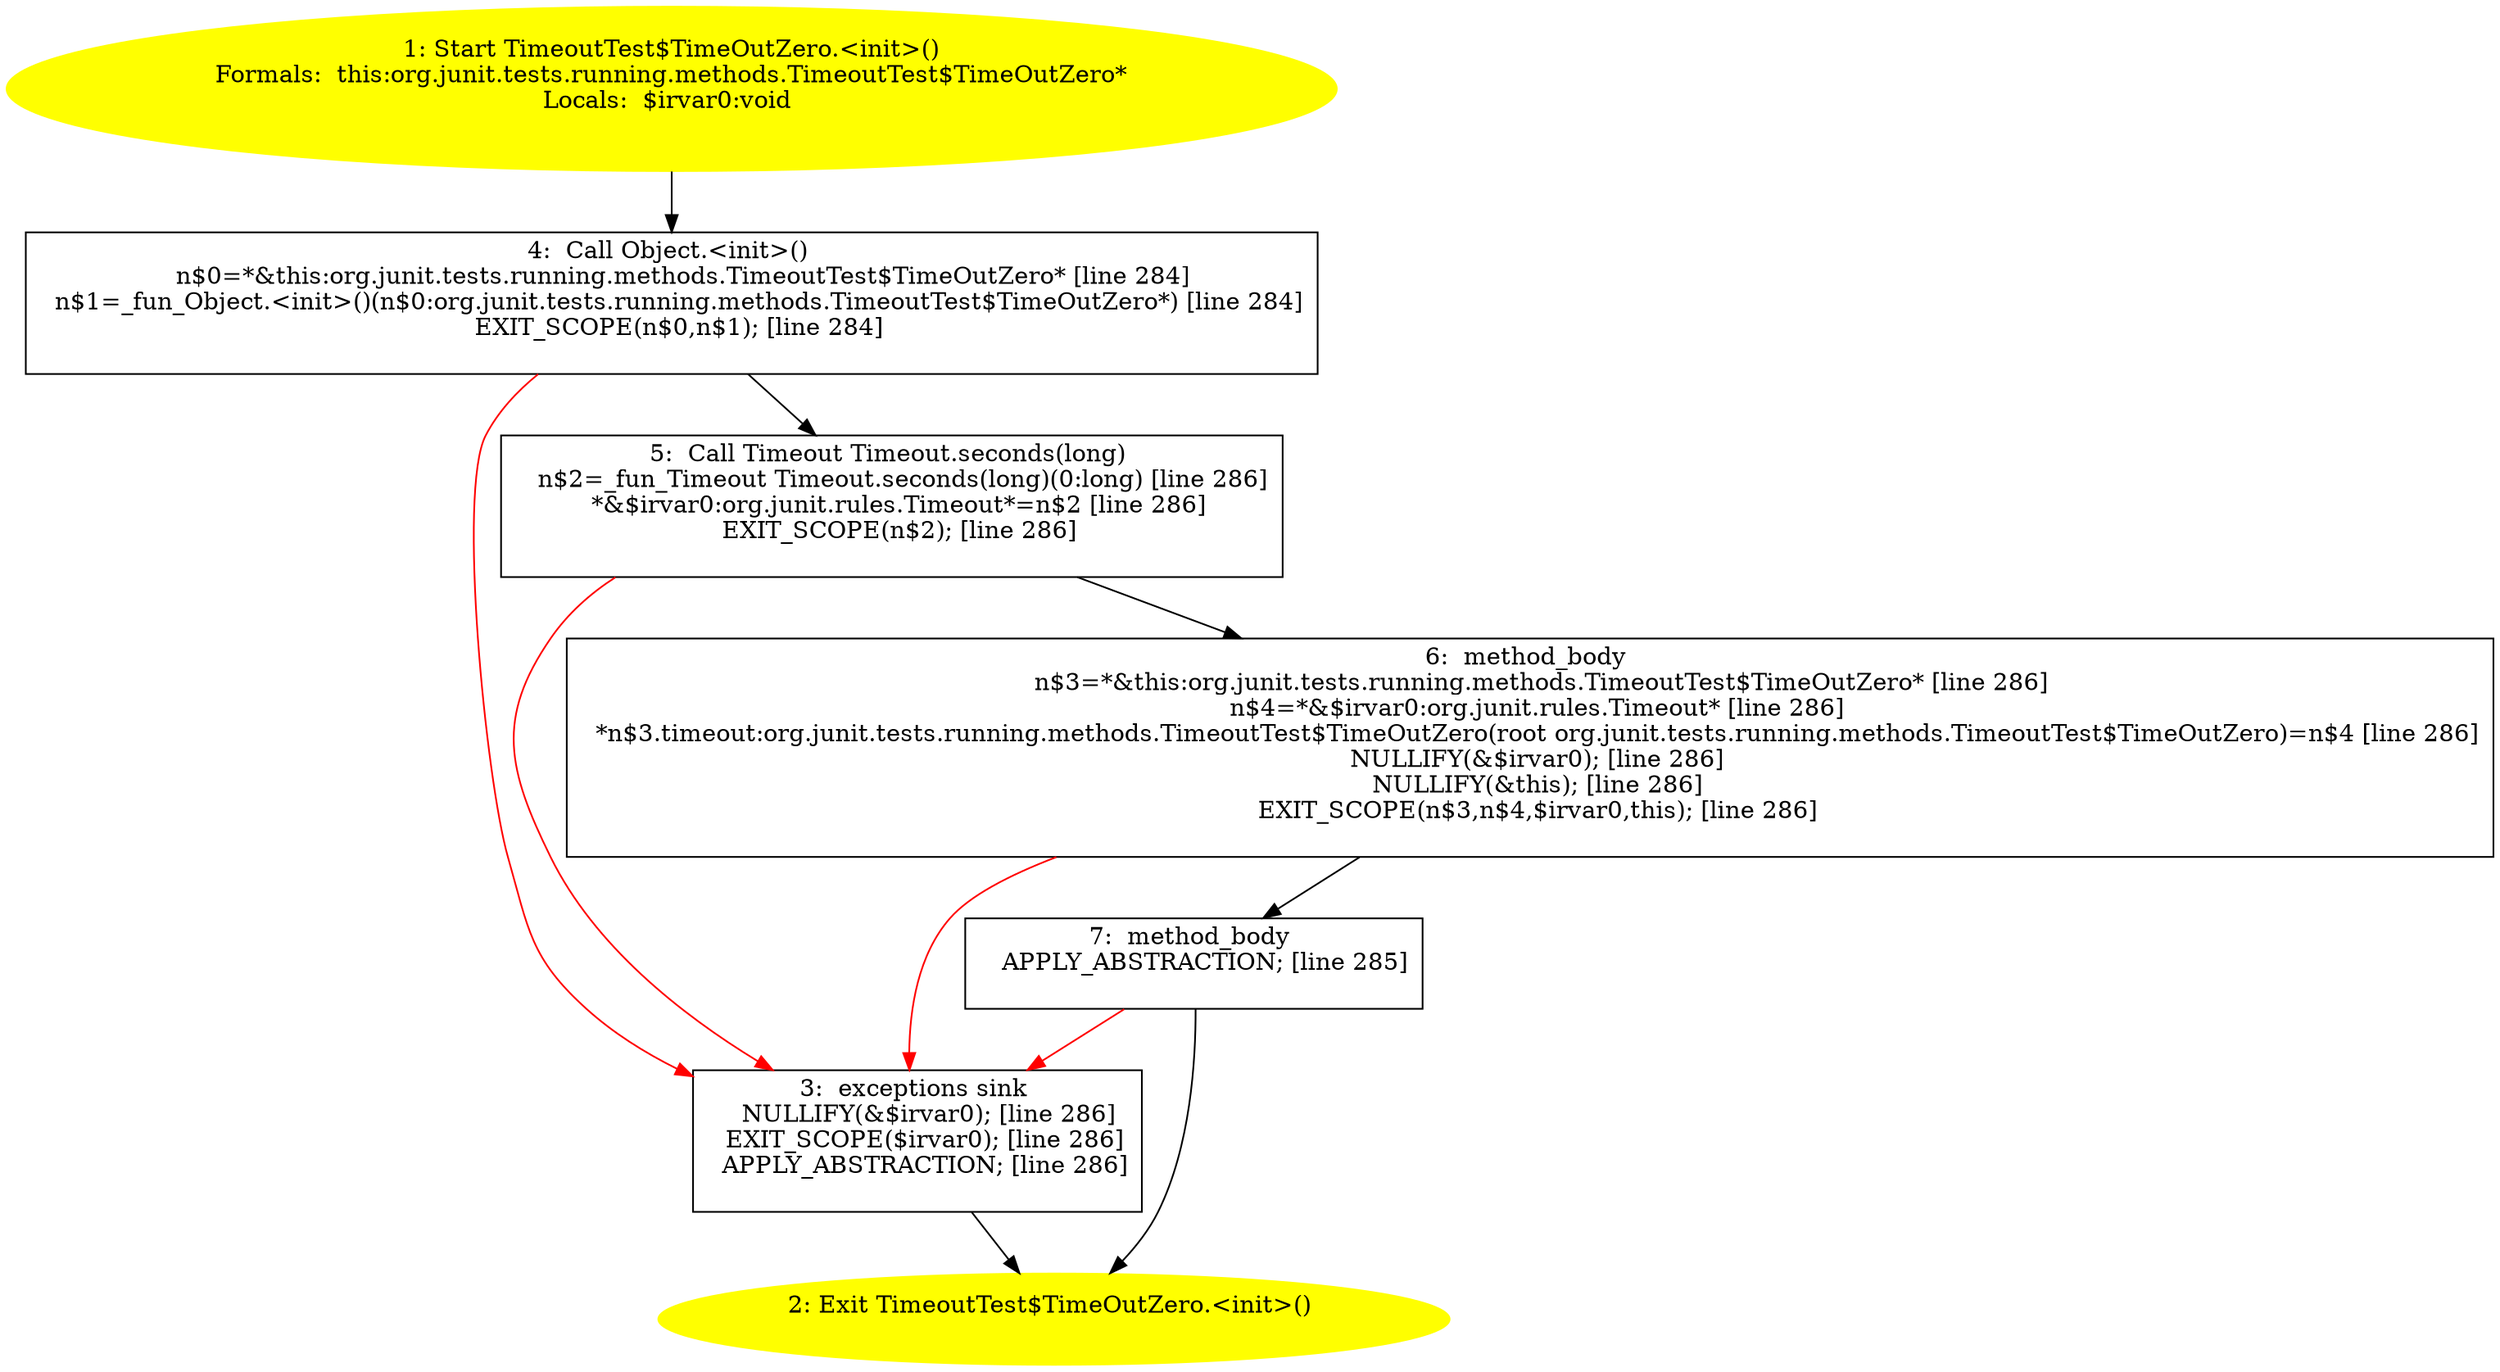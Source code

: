 /* @generated */
digraph cfg {
"org.junit.tests.running.methods.TimeoutTest$TimeOutZero.<init>().f3beb4da04240bdf222f6863abbc371e_1" [label="1: Start TimeoutTest$TimeOutZero.<init>()\nFormals:  this:org.junit.tests.running.methods.TimeoutTest$TimeOutZero*\nLocals:  $irvar0:void \n  " color=yellow style=filled]
	

	 "org.junit.tests.running.methods.TimeoutTest$TimeOutZero.<init>().f3beb4da04240bdf222f6863abbc371e_1" -> "org.junit.tests.running.methods.TimeoutTest$TimeOutZero.<init>().f3beb4da04240bdf222f6863abbc371e_4" ;
"org.junit.tests.running.methods.TimeoutTest$TimeOutZero.<init>().f3beb4da04240bdf222f6863abbc371e_2" [label="2: Exit TimeoutTest$TimeOutZero.<init>() \n  " color=yellow style=filled]
	

"org.junit.tests.running.methods.TimeoutTest$TimeOutZero.<init>().f3beb4da04240bdf222f6863abbc371e_3" [label="3:  exceptions sink \n   NULLIFY(&$irvar0); [line 286]\n  EXIT_SCOPE($irvar0); [line 286]\n  APPLY_ABSTRACTION; [line 286]\n " shape="box"]
	

	 "org.junit.tests.running.methods.TimeoutTest$TimeOutZero.<init>().f3beb4da04240bdf222f6863abbc371e_3" -> "org.junit.tests.running.methods.TimeoutTest$TimeOutZero.<init>().f3beb4da04240bdf222f6863abbc371e_2" ;
"org.junit.tests.running.methods.TimeoutTest$TimeOutZero.<init>().f3beb4da04240bdf222f6863abbc371e_4" [label="4:  Call Object.<init>() \n   n$0=*&this:org.junit.tests.running.methods.TimeoutTest$TimeOutZero* [line 284]\n  n$1=_fun_Object.<init>()(n$0:org.junit.tests.running.methods.TimeoutTest$TimeOutZero*) [line 284]\n  EXIT_SCOPE(n$0,n$1); [line 284]\n " shape="box"]
	

	 "org.junit.tests.running.methods.TimeoutTest$TimeOutZero.<init>().f3beb4da04240bdf222f6863abbc371e_4" -> "org.junit.tests.running.methods.TimeoutTest$TimeOutZero.<init>().f3beb4da04240bdf222f6863abbc371e_5" ;
	 "org.junit.tests.running.methods.TimeoutTest$TimeOutZero.<init>().f3beb4da04240bdf222f6863abbc371e_4" -> "org.junit.tests.running.methods.TimeoutTest$TimeOutZero.<init>().f3beb4da04240bdf222f6863abbc371e_3" [color="red" ];
"org.junit.tests.running.methods.TimeoutTest$TimeOutZero.<init>().f3beb4da04240bdf222f6863abbc371e_5" [label="5:  Call Timeout Timeout.seconds(long) \n   n$2=_fun_Timeout Timeout.seconds(long)(0:long) [line 286]\n  *&$irvar0:org.junit.rules.Timeout*=n$2 [line 286]\n  EXIT_SCOPE(n$2); [line 286]\n " shape="box"]
	

	 "org.junit.tests.running.methods.TimeoutTest$TimeOutZero.<init>().f3beb4da04240bdf222f6863abbc371e_5" -> "org.junit.tests.running.methods.TimeoutTest$TimeOutZero.<init>().f3beb4da04240bdf222f6863abbc371e_6" ;
	 "org.junit.tests.running.methods.TimeoutTest$TimeOutZero.<init>().f3beb4da04240bdf222f6863abbc371e_5" -> "org.junit.tests.running.methods.TimeoutTest$TimeOutZero.<init>().f3beb4da04240bdf222f6863abbc371e_3" [color="red" ];
"org.junit.tests.running.methods.TimeoutTest$TimeOutZero.<init>().f3beb4da04240bdf222f6863abbc371e_6" [label="6:  method_body \n   n$3=*&this:org.junit.tests.running.methods.TimeoutTest$TimeOutZero* [line 286]\n  n$4=*&$irvar0:org.junit.rules.Timeout* [line 286]\n  *n$3.timeout:org.junit.tests.running.methods.TimeoutTest$TimeOutZero(root org.junit.tests.running.methods.TimeoutTest$TimeOutZero)=n$4 [line 286]\n  NULLIFY(&$irvar0); [line 286]\n  NULLIFY(&this); [line 286]\n  EXIT_SCOPE(n$3,n$4,$irvar0,this); [line 286]\n " shape="box"]
	

	 "org.junit.tests.running.methods.TimeoutTest$TimeOutZero.<init>().f3beb4da04240bdf222f6863abbc371e_6" -> "org.junit.tests.running.methods.TimeoutTest$TimeOutZero.<init>().f3beb4da04240bdf222f6863abbc371e_7" ;
	 "org.junit.tests.running.methods.TimeoutTest$TimeOutZero.<init>().f3beb4da04240bdf222f6863abbc371e_6" -> "org.junit.tests.running.methods.TimeoutTest$TimeOutZero.<init>().f3beb4da04240bdf222f6863abbc371e_3" [color="red" ];
"org.junit.tests.running.methods.TimeoutTest$TimeOutZero.<init>().f3beb4da04240bdf222f6863abbc371e_7" [label="7:  method_body \n   APPLY_ABSTRACTION; [line 285]\n " shape="box"]
	

	 "org.junit.tests.running.methods.TimeoutTest$TimeOutZero.<init>().f3beb4da04240bdf222f6863abbc371e_7" -> "org.junit.tests.running.methods.TimeoutTest$TimeOutZero.<init>().f3beb4da04240bdf222f6863abbc371e_2" ;
	 "org.junit.tests.running.methods.TimeoutTest$TimeOutZero.<init>().f3beb4da04240bdf222f6863abbc371e_7" -> "org.junit.tests.running.methods.TimeoutTest$TimeOutZero.<init>().f3beb4da04240bdf222f6863abbc371e_3" [color="red" ];
}
